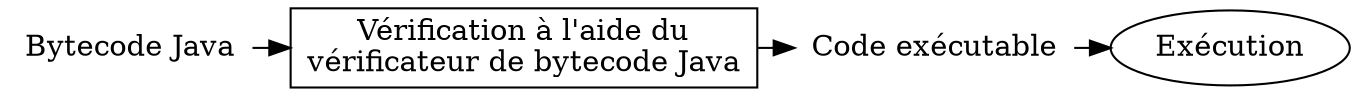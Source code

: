 
digraph G {
    bytecode [label="Bytecode Java", shape=plaintext];
    subgraph JVM {
	label="JVM"; shape=rectangle;

	bcv [label="Vérification à l'aide du\nvérificateur de bytecode Java", shape=rectangle];
	execcode [label="Code exécutable", shape=plaintext];
	exec [label="Exécution", shape=oval];
        bcv -> execcode[constraint=false];
        execcode ->exec [constraint=false];

    } ;
    bytecode -> bcv [constraint=false];

  }

